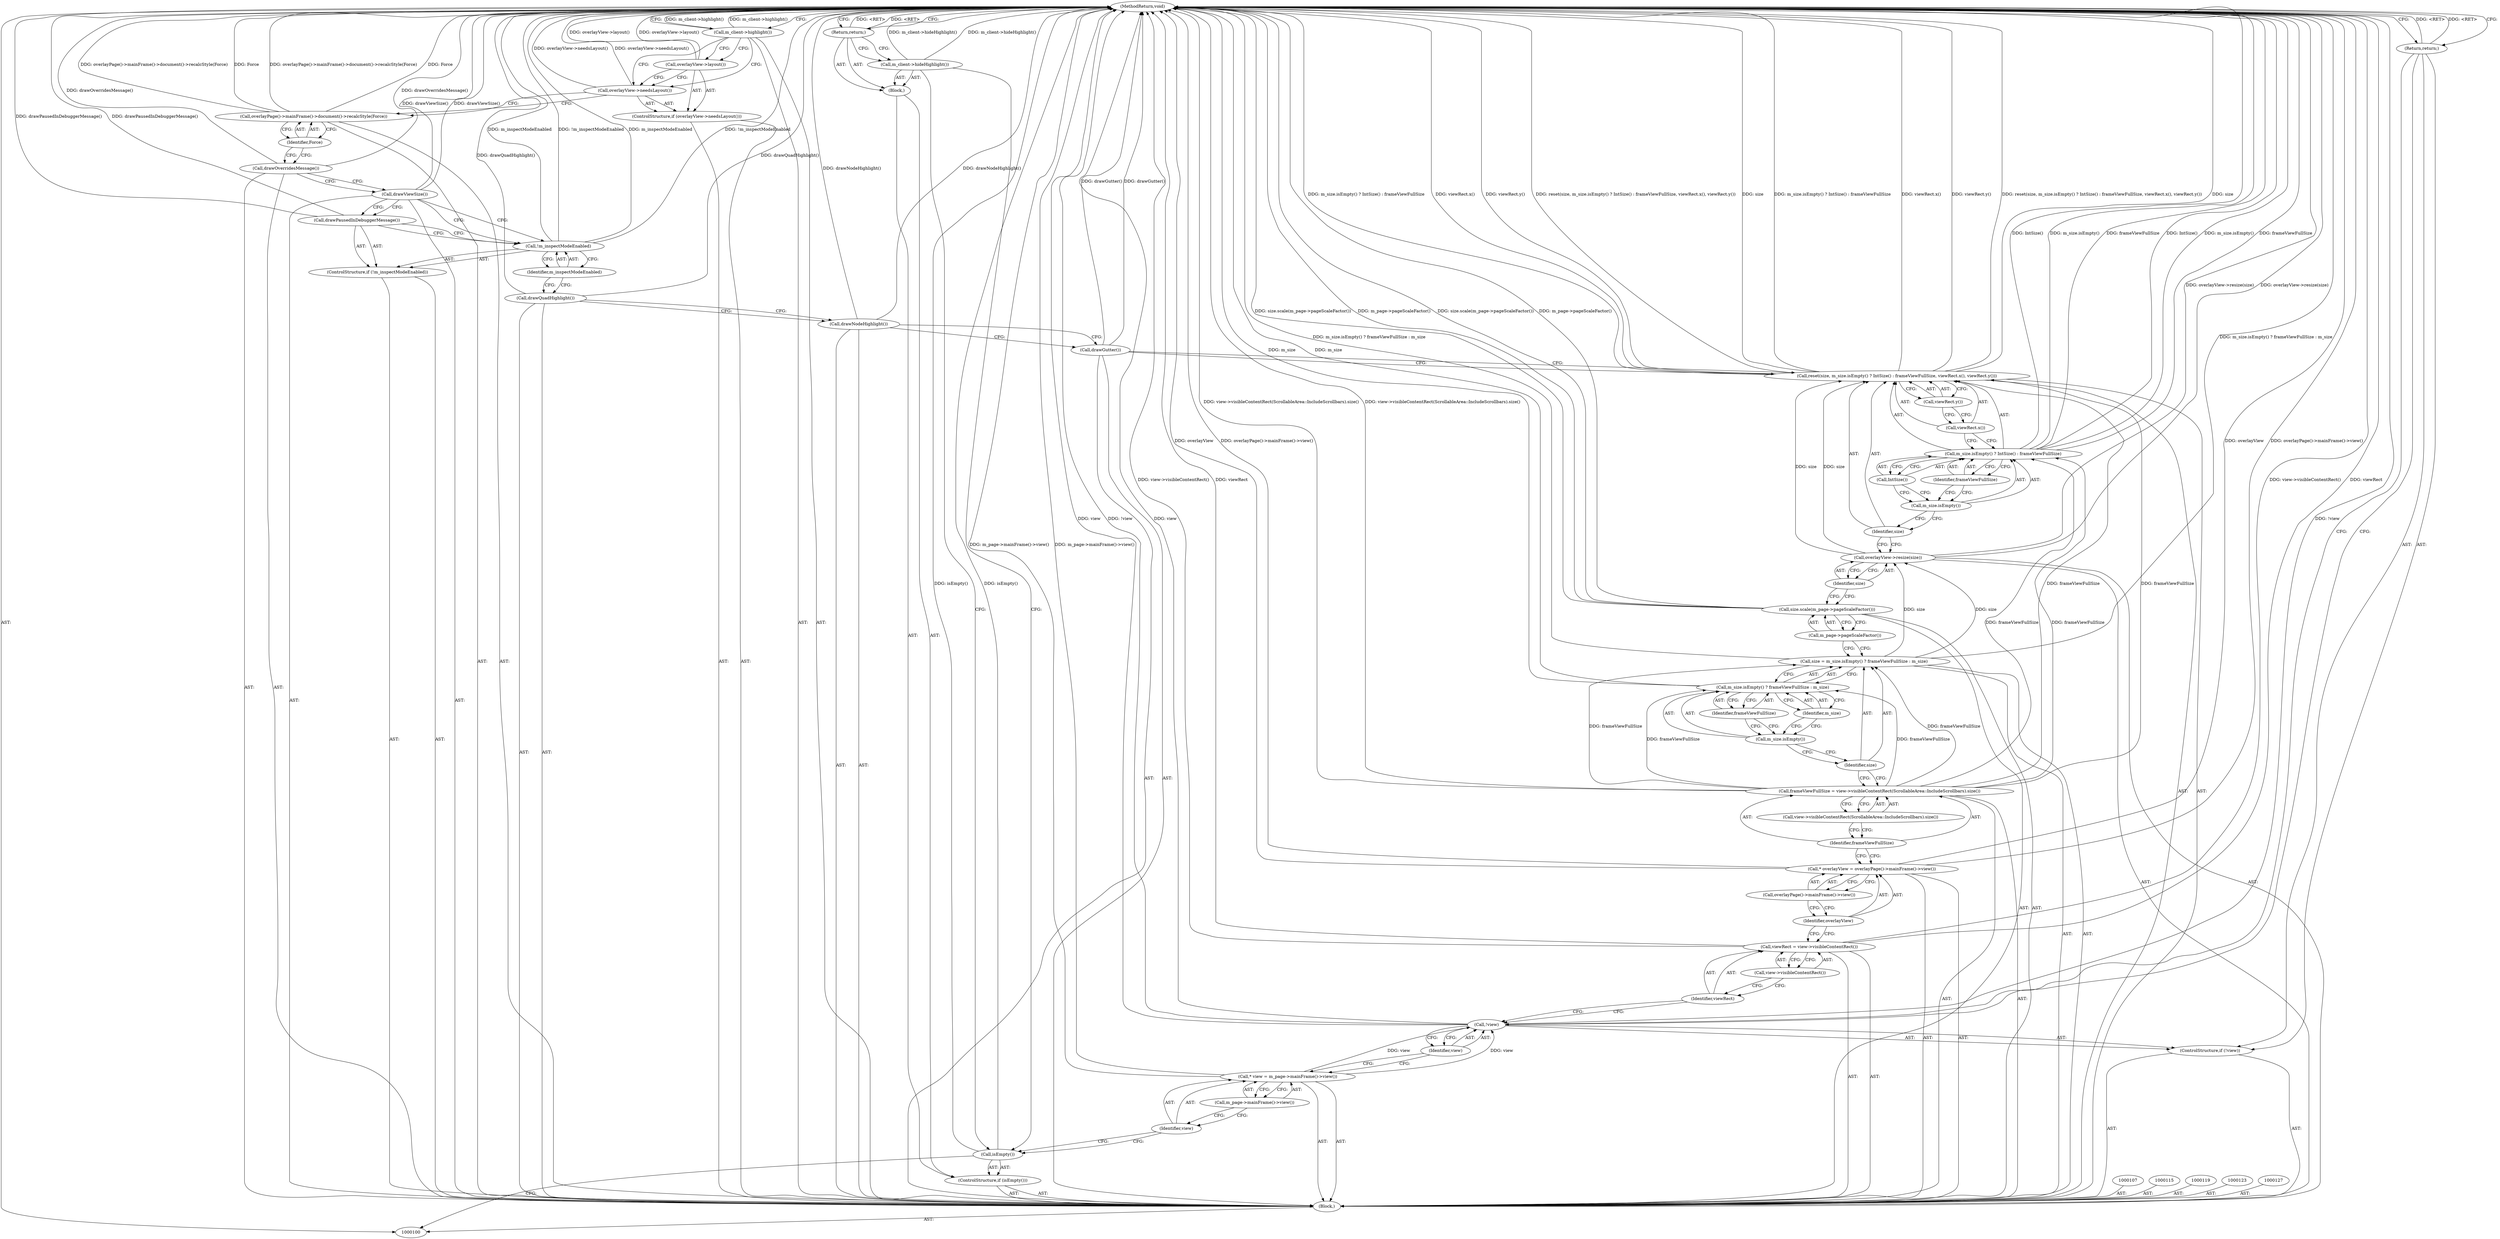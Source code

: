 digraph "1_Chrome_d4cd2b2c0953ad7e9fa988c234eb9361be80fe81_6" {
"1000161" [label="(MethodReturn,void)"];
"1000114" [label="(Return,return;)"];
"1000116" [label="(Call,viewRect = view->visibleContentRect())"];
"1000117" [label="(Identifier,viewRect)"];
"1000118" [label="(Call,view->visibleContentRect())"];
"1000120" [label="(Call,* overlayView = overlayPage()->mainFrame()->view())"];
"1000121" [label="(Identifier,overlayView)"];
"1000122" [label="(Call,overlayPage()->mainFrame()->view())"];
"1000124" [label="(Call,frameViewFullSize = view->visibleContentRect(ScrollableArea::IncludeScrollbars).size())"];
"1000125" [label="(Identifier,frameViewFullSize)"];
"1000126" [label="(Call,view->visibleContentRect(ScrollableArea::IncludeScrollbars).size())"];
"1000128" [label="(Call,size = m_size.isEmpty() ? frameViewFullSize : m_size)"];
"1000129" [label="(Identifier,size)"];
"1000130" [label="(Call,m_size.isEmpty() ? frameViewFullSize : m_size)"];
"1000131" [label="(Call,m_size.isEmpty())"];
"1000132" [label="(Identifier,frameViewFullSize)"];
"1000133" [label="(Identifier,m_size)"];
"1000135" [label="(Call,m_page->pageScaleFactor())"];
"1000134" [label="(Call,size.scale(m_page->pageScaleFactor()))"];
"1000137" [label="(Identifier,size)"];
"1000136" [label="(Call,overlayView->resize(size))"];
"1000139" [label="(Identifier,size)"];
"1000140" [label="(Call,m_size.isEmpty() ? IntSize() : frameViewFullSize)"];
"1000141" [label="(Call,m_size.isEmpty())"];
"1000142" [label="(Call,IntSize())"];
"1000138" [label="(Call,reset(size, m_size.isEmpty() ? IntSize() : frameViewFullSize, viewRect.x(), viewRect.y()))"];
"1000143" [label="(Identifier,frameViewFullSize)"];
"1000144" [label="(Call,viewRect.x())"];
"1000145" [label="(Call,viewRect.y())"];
"1000101" [label="(Block,)"];
"1000146" [label="(Call,drawGutter())"];
"1000147" [label="(Call,drawNodeHighlight())"];
"1000148" [label="(Call,drawQuadHighlight())"];
"1000151" [label="(Identifier,m_inspectModeEnabled)"];
"1000149" [label="(ControlStructure,if (!m_inspectModeEnabled))"];
"1000150" [label="(Call,!m_inspectModeEnabled)"];
"1000152" [label="(Call,drawPausedInDebuggerMessage())"];
"1000153" [label="(Call,drawViewSize())"];
"1000154" [label="(Call,drawOverridesMessage())"];
"1000155" [label="(Call,overlayPage()->mainFrame()->document()->recalcStyle(Force))"];
"1000156" [label="(Identifier,Force)"];
"1000104" [label="(Block,)"];
"1000102" [label="(ControlStructure,if (isEmpty()))"];
"1000103" [label="(Call,isEmpty())"];
"1000157" [label="(ControlStructure,if (overlayView->needsLayout()))"];
"1000158" [label="(Call,overlayView->needsLayout())"];
"1000159" [label="(Call,overlayView->layout())"];
"1000160" [label="(Call,m_client->highlight())"];
"1000105" [label="(Call,m_client->hideHighlight())"];
"1000106" [label="(Return,return;)"];
"1000108" [label="(Call,* view = m_page->mainFrame()->view())"];
"1000109" [label="(Identifier,view)"];
"1000110" [label="(Call,m_page->mainFrame()->view())"];
"1000111" [label="(ControlStructure,if (!view))"];
"1000112" [label="(Call,!view)"];
"1000113" [label="(Identifier,view)"];
"1000161" -> "1000100"  [label="AST: "];
"1000161" -> "1000106"  [label="CFG: "];
"1000161" -> "1000114"  [label="CFG: "];
"1000161" -> "1000160"  [label="CFG: "];
"1000140" -> "1000161"  [label="DDG: IntSize()"];
"1000140" -> "1000161"  [label="DDG: m_size.isEmpty()"];
"1000140" -> "1000161"  [label="DDG: frameViewFullSize"];
"1000150" -> "1000161"  [label="DDG: m_inspectModeEnabled"];
"1000150" -> "1000161"  [label="DDG: !m_inspectModeEnabled"];
"1000105" -> "1000161"  [label="DDG: m_client->hideHighlight()"];
"1000160" -> "1000161"  [label="DDG: m_client->highlight()"];
"1000120" -> "1000161"  [label="DDG: overlayView"];
"1000120" -> "1000161"  [label="DDG: overlayPage()->mainFrame()->view()"];
"1000148" -> "1000161"  [label="DDG: drawQuadHighlight()"];
"1000153" -> "1000161"  [label="DDG: drawViewSize()"];
"1000116" -> "1000161"  [label="DDG: view->visibleContentRect()"];
"1000116" -> "1000161"  [label="DDG: viewRect"];
"1000154" -> "1000161"  [label="DDG: drawOverridesMessage()"];
"1000146" -> "1000161"  [label="DDG: drawGutter()"];
"1000159" -> "1000161"  [label="DDG: overlayView->layout()"];
"1000128" -> "1000161"  [label="DDG: m_size.isEmpty() ? frameViewFullSize : m_size"];
"1000124" -> "1000161"  [label="DDG: view->visibleContentRect(ScrollableArea::IncludeScrollbars).size()"];
"1000138" -> "1000161"  [label="DDG: size"];
"1000138" -> "1000161"  [label="DDG: m_size.isEmpty() ? IntSize() : frameViewFullSize"];
"1000138" -> "1000161"  [label="DDG: viewRect.x()"];
"1000138" -> "1000161"  [label="DDG: viewRect.y()"];
"1000138" -> "1000161"  [label="DDG: reset(size, m_size.isEmpty() ? IntSize() : frameViewFullSize, viewRect.x(), viewRect.y())"];
"1000152" -> "1000161"  [label="DDG: drawPausedInDebuggerMessage()"];
"1000155" -> "1000161"  [label="DDG: overlayPage()->mainFrame()->document()->recalcStyle(Force)"];
"1000155" -> "1000161"  [label="DDG: Force"];
"1000134" -> "1000161"  [label="DDG: size.scale(m_page->pageScaleFactor())"];
"1000134" -> "1000161"  [label="DDG: m_page->pageScaleFactor()"];
"1000158" -> "1000161"  [label="DDG: overlayView->needsLayout()"];
"1000103" -> "1000161"  [label="DDG: isEmpty()"];
"1000130" -> "1000161"  [label="DDG: m_size"];
"1000112" -> "1000161"  [label="DDG: !view"];
"1000112" -> "1000161"  [label="DDG: view"];
"1000108" -> "1000161"  [label="DDG: m_page->mainFrame()->view()"];
"1000136" -> "1000161"  [label="DDG: overlayView->resize(size)"];
"1000147" -> "1000161"  [label="DDG: drawNodeHighlight()"];
"1000106" -> "1000161"  [label="DDG: <RET>"];
"1000114" -> "1000161"  [label="DDG: <RET>"];
"1000114" -> "1000111"  [label="AST: "];
"1000114" -> "1000112"  [label="CFG: "];
"1000161" -> "1000114"  [label="CFG: "];
"1000114" -> "1000161"  [label="DDG: <RET>"];
"1000116" -> "1000101"  [label="AST: "];
"1000116" -> "1000118"  [label="CFG: "];
"1000117" -> "1000116"  [label="AST: "];
"1000118" -> "1000116"  [label="AST: "];
"1000121" -> "1000116"  [label="CFG: "];
"1000116" -> "1000161"  [label="DDG: view->visibleContentRect()"];
"1000116" -> "1000161"  [label="DDG: viewRect"];
"1000117" -> "1000116"  [label="AST: "];
"1000117" -> "1000112"  [label="CFG: "];
"1000118" -> "1000117"  [label="CFG: "];
"1000118" -> "1000116"  [label="AST: "];
"1000118" -> "1000117"  [label="CFG: "];
"1000116" -> "1000118"  [label="CFG: "];
"1000120" -> "1000101"  [label="AST: "];
"1000120" -> "1000122"  [label="CFG: "];
"1000121" -> "1000120"  [label="AST: "];
"1000122" -> "1000120"  [label="AST: "];
"1000125" -> "1000120"  [label="CFG: "];
"1000120" -> "1000161"  [label="DDG: overlayView"];
"1000120" -> "1000161"  [label="DDG: overlayPage()->mainFrame()->view()"];
"1000121" -> "1000120"  [label="AST: "];
"1000121" -> "1000116"  [label="CFG: "];
"1000122" -> "1000121"  [label="CFG: "];
"1000122" -> "1000120"  [label="AST: "];
"1000122" -> "1000121"  [label="CFG: "];
"1000120" -> "1000122"  [label="CFG: "];
"1000124" -> "1000101"  [label="AST: "];
"1000124" -> "1000126"  [label="CFG: "];
"1000125" -> "1000124"  [label="AST: "];
"1000126" -> "1000124"  [label="AST: "];
"1000129" -> "1000124"  [label="CFG: "];
"1000124" -> "1000161"  [label="DDG: view->visibleContentRect(ScrollableArea::IncludeScrollbars).size()"];
"1000124" -> "1000128"  [label="DDG: frameViewFullSize"];
"1000124" -> "1000130"  [label="DDG: frameViewFullSize"];
"1000124" -> "1000138"  [label="DDG: frameViewFullSize"];
"1000124" -> "1000140"  [label="DDG: frameViewFullSize"];
"1000125" -> "1000124"  [label="AST: "];
"1000125" -> "1000120"  [label="CFG: "];
"1000126" -> "1000125"  [label="CFG: "];
"1000126" -> "1000124"  [label="AST: "];
"1000126" -> "1000125"  [label="CFG: "];
"1000124" -> "1000126"  [label="CFG: "];
"1000128" -> "1000101"  [label="AST: "];
"1000128" -> "1000130"  [label="CFG: "];
"1000129" -> "1000128"  [label="AST: "];
"1000130" -> "1000128"  [label="AST: "];
"1000135" -> "1000128"  [label="CFG: "];
"1000128" -> "1000161"  [label="DDG: m_size.isEmpty() ? frameViewFullSize : m_size"];
"1000124" -> "1000128"  [label="DDG: frameViewFullSize"];
"1000128" -> "1000136"  [label="DDG: size"];
"1000129" -> "1000128"  [label="AST: "];
"1000129" -> "1000124"  [label="CFG: "];
"1000131" -> "1000129"  [label="CFG: "];
"1000130" -> "1000128"  [label="AST: "];
"1000130" -> "1000132"  [label="CFG: "];
"1000130" -> "1000133"  [label="CFG: "];
"1000131" -> "1000130"  [label="AST: "];
"1000132" -> "1000130"  [label="AST: "];
"1000133" -> "1000130"  [label="AST: "];
"1000128" -> "1000130"  [label="CFG: "];
"1000130" -> "1000161"  [label="DDG: m_size"];
"1000124" -> "1000130"  [label="DDG: frameViewFullSize"];
"1000131" -> "1000130"  [label="AST: "];
"1000131" -> "1000129"  [label="CFG: "];
"1000132" -> "1000131"  [label="CFG: "];
"1000133" -> "1000131"  [label="CFG: "];
"1000132" -> "1000130"  [label="AST: "];
"1000132" -> "1000131"  [label="CFG: "];
"1000130" -> "1000132"  [label="CFG: "];
"1000133" -> "1000130"  [label="AST: "];
"1000133" -> "1000131"  [label="CFG: "];
"1000130" -> "1000133"  [label="CFG: "];
"1000135" -> "1000134"  [label="AST: "];
"1000135" -> "1000128"  [label="CFG: "];
"1000134" -> "1000135"  [label="CFG: "];
"1000134" -> "1000101"  [label="AST: "];
"1000134" -> "1000135"  [label="CFG: "];
"1000135" -> "1000134"  [label="AST: "];
"1000137" -> "1000134"  [label="CFG: "];
"1000134" -> "1000161"  [label="DDG: size.scale(m_page->pageScaleFactor())"];
"1000134" -> "1000161"  [label="DDG: m_page->pageScaleFactor()"];
"1000137" -> "1000136"  [label="AST: "];
"1000137" -> "1000134"  [label="CFG: "];
"1000136" -> "1000137"  [label="CFG: "];
"1000136" -> "1000101"  [label="AST: "];
"1000136" -> "1000137"  [label="CFG: "];
"1000137" -> "1000136"  [label="AST: "];
"1000139" -> "1000136"  [label="CFG: "];
"1000136" -> "1000161"  [label="DDG: overlayView->resize(size)"];
"1000128" -> "1000136"  [label="DDG: size"];
"1000136" -> "1000138"  [label="DDG: size"];
"1000139" -> "1000138"  [label="AST: "];
"1000139" -> "1000136"  [label="CFG: "];
"1000141" -> "1000139"  [label="CFG: "];
"1000140" -> "1000138"  [label="AST: "];
"1000140" -> "1000142"  [label="CFG: "];
"1000140" -> "1000143"  [label="CFG: "];
"1000141" -> "1000140"  [label="AST: "];
"1000142" -> "1000140"  [label="AST: "];
"1000143" -> "1000140"  [label="AST: "];
"1000144" -> "1000140"  [label="CFG: "];
"1000140" -> "1000161"  [label="DDG: IntSize()"];
"1000140" -> "1000161"  [label="DDG: m_size.isEmpty()"];
"1000140" -> "1000161"  [label="DDG: frameViewFullSize"];
"1000124" -> "1000140"  [label="DDG: frameViewFullSize"];
"1000141" -> "1000140"  [label="AST: "];
"1000141" -> "1000139"  [label="CFG: "];
"1000142" -> "1000141"  [label="CFG: "];
"1000143" -> "1000141"  [label="CFG: "];
"1000142" -> "1000140"  [label="AST: "];
"1000142" -> "1000141"  [label="CFG: "];
"1000140" -> "1000142"  [label="CFG: "];
"1000138" -> "1000101"  [label="AST: "];
"1000138" -> "1000145"  [label="CFG: "];
"1000139" -> "1000138"  [label="AST: "];
"1000140" -> "1000138"  [label="AST: "];
"1000144" -> "1000138"  [label="AST: "];
"1000145" -> "1000138"  [label="AST: "];
"1000146" -> "1000138"  [label="CFG: "];
"1000138" -> "1000161"  [label="DDG: size"];
"1000138" -> "1000161"  [label="DDG: m_size.isEmpty() ? IntSize() : frameViewFullSize"];
"1000138" -> "1000161"  [label="DDG: viewRect.x()"];
"1000138" -> "1000161"  [label="DDG: viewRect.y()"];
"1000138" -> "1000161"  [label="DDG: reset(size, m_size.isEmpty() ? IntSize() : frameViewFullSize, viewRect.x(), viewRect.y())"];
"1000136" -> "1000138"  [label="DDG: size"];
"1000124" -> "1000138"  [label="DDG: frameViewFullSize"];
"1000143" -> "1000140"  [label="AST: "];
"1000143" -> "1000141"  [label="CFG: "];
"1000140" -> "1000143"  [label="CFG: "];
"1000144" -> "1000138"  [label="AST: "];
"1000144" -> "1000140"  [label="CFG: "];
"1000145" -> "1000144"  [label="CFG: "];
"1000145" -> "1000138"  [label="AST: "];
"1000145" -> "1000144"  [label="CFG: "];
"1000138" -> "1000145"  [label="CFG: "];
"1000101" -> "1000100"  [label="AST: "];
"1000102" -> "1000101"  [label="AST: "];
"1000107" -> "1000101"  [label="AST: "];
"1000108" -> "1000101"  [label="AST: "];
"1000111" -> "1000101"  [label="AST: "];
"1000115" -> "1000101"  [label="AST: "];
"1000116" -> "1000101"  [label="AST: "];
"1000119" -> "1000101"  [label="AST: "];
"1000120" -> "1000101"  [label="AST: "];
"1000123" -> "1000101"  [label="AST: "];
"1000124" -> "1000101"  [label="AST: "];
"1000127" -> "1000101"  [label="AST: "];
"1000128" -> "1000101"  [label="AST: "];
"1000134" -> "1000101"  [label="AST: "];
"1000136" -> "1000101"  [label="AST: "];
"1000138" -> "1000101"  [label="AST: "];
"1000146" -> "1000101"  [label="AST: "];
"1000147" -> "1000101"  [label="AST: "];
"1000148" -> "1000101"  [label="AST: "];
"1000149" -> "1000101"  [label="AST: "];
"1000153" -> "1000101"  [label="AST: "];
"1000154" -> "1000101"  [label="AST: "];
"1000155" -> "1000101"  [label="AST: "];
"1000157" -> "1000101"  [label="AST: "];
"1000160" -> "1000101"  [label="AST: "];
"1000146" -> "1000101"  [label="AST: "];
"1000146" -> "1000138"  [label="CFG: "];
"1000147" -> "1000146"  [label="CFG: "];
"1000146" -> "1000161"  [label="DDG: drawGutter()"];
"1000147" -> "1000101"  [label="AST: "];
"1000147" -> "1000146"  [label="CFG: "];
"1000148" -> "1000147"  [label="CFG: "];
"1000147" -> "1000161"  [label="DDG: drawNodeHighlight()"];
"1000148" -> "1000101"  [label="AST: "];
"1000148" -> "1000147"  [label="CFG: "];
"1000151" -> "1000148"  [label="CFG: "];
"1000148" -> "1000161"  [label="DDG: drawQuadHighlight()"];
"1000151" -> "1000150"  [label="AST: "];
"1000151" -> "1000148"  [label="CFG: "];
"1000150" -> "1000151"  [label="CFG: "];
"1000149" -> "1000101"  [label="AST: "];
"1000150" -> "1000149"  [label="AST: "];
"1000152" -> "1000149"  [label="AST: "];
"1000150" -> "1000149"  [label="AST: "];
"1000150" -> "1000151"  [label="CFG: "];
"1000151" -> "1000150"  [label="AST: "];
"1000152" -> "1000150"  [label="CFG: "];
"1000153" -> "1000150"  [label="CFG: "];
"1000150" -> "1000161"  [label="DDG: m_inspectModeEnabled"];
"1000150" -> "1000161"  [label="DDG: !m_inspectModeEnabled"];
"1000152" -> "1000149"  [label="AST: "];
"1000152" -> "1000150"  [label="CFG: "];
"1000153" -> "1000152"  [label="CFG: "];
"1000152" -> "1000161"  [label="DDG: drawPausedInDebuggerMessage()"];
"1000153" -> "1000101"  [label="AST: "];
"1000153" -> "1000152"  [label="CFG: "];
"1000153" -> "1000150"  [label="CFG: "];
"1000154" -> "1000153"  [label="CFG: "];
"1000153" -> "1000161"  [label="DDG: drawViewSize()"];
"1000154" -> "1000101"  [label="AST: "];
"1000154" -> "1000153"  [label="CFG: "];
"1000156" -> "1000154"  [label="CFG: "];
"1000154" -> "1000161"  [label="DDG: drawOverridesMessage()"];
"1000155" -> "1000101"  [label="AST: "];
"1000155" -> "1000156"  [label="CFG: "];
"1000156" -> "1000155"  [label="AST: "];
"1000158" -> "1000155"  [label="CFG: "];
"1000155" -> "1000161"  [label="DDG: overlayPage()->mainFrame()->document()->recalcStyle(Force)"];
"1000155" -> "1000161"  [label="DDG: Force"];
"1000156" -> "1000155"  [label="AST: "];
"1000156" -> "1000154"  [label="CFG: "];
"1000155" -> "1000156"  [label="CFG: "];
"1000104" -> "1000102"  [label="AST: "];
"1000105" -> "1000104"  [label="AST: "];
"1000106" -> "1000104"  [label="AST: "];
"1000102" -> "1000101"  [label="AST: "];
"1000103" -> "1000102"  [label="AST: "];
"1000104" -> "1000102"  [label="AST: "];
"1000103" -> "1000102"  [label="AST: "];
"1000103" -> "1000100"  [label="CFG: "];
"1000105" -> "1000103"  [label="CFG: "];
"1000109" -> "1000103"  [label="CFG: "];
"1000103" -> "1000161"  [label="DDG: isEmpty()"];
"1000157" -> "1000101"  [label="AST: "];
"1000158" -> "1000157"  [label="AST: "];
"1000159" -> "1000157"  [label="AST: "];
"1000158" -> "1000157"  [label="AST: "];
"1000158" -> "1000155"  [label="CFG: "];
"1000159" -> "1000158"  [label="CFG: "];
"1000160" -> "1000158"  [label="CFG: "];
"1000158" -> "1000161"  [label="DDG: overlayView->needsLayout()"];
"1000159" -> "1000157"  [label="AST: "];
"1000159" -> "1000158"  [label="CFG: "];
"1000160" -> "1000159"  [label="CFG: "];
"1000159" -> "1000161"  [label="DDG: overlayView->layout()"];
"1000160" -> "1000101"  [label="AST: "];
"1000160" -> "1000159"  [label="CFG: "];
"1000160" -> "1000158"  [label="CFG: "];
"1000161" -> "1000160"  [label="CFG: "];
"1000160" -> "1000161"  [label="DDG: m_client->highlight()"];
"1000105" -> "1000104"  [label="AST: "];
"1000105" -> "1000103"  [label="CFG: "];
"1000106" -> "1000105"  [label="CFG: "];
"1000105" -> "1000161"  [label="DDG: m_client->hideHighlight()"];
"1000106" -> "1000104"  [label="AST: "];
"1000106" -> "1000105"  [label="CFG: "];
"1000161" -> "1000106"  [label="CFG: "];
"1000106" -> "1000161"  [label="DDG: <RET>"];
"1000108" -> "1000101"  [label="AST: "];
"1000108" -> "1000110"  [label="CFG: "];
"1000109" -> "1000108"  [label="AST: "];
"1000110" -> "1000108"  [label="AST: "];
"1000113" -> "1000108"  [label="CFG: "];
"1000108" -> "1000161"  [label="DDG: m_page->mainFrame()->view()"];
"1000108" -> "1000112"  [label="DDG: view"];
"1000109" -> "1000108"  [label="AST: "];
"1000109" -> "1000103"  [label="CFG: "];
"1000110" -> "1000109"  [label="CFG: "];
"1000110" -> "1000108"  [label="AST: "];
"1000110" -> "1000109"  [label="CFG: "];
"1000108" -> "1000110"  [label="CFG: "];
"1000111" -> "1000101"  [label="AST: "];
"1000112" -> "1000111"  [label="AST: "];
"1000114" -> "1000111"  [label="AST: "];
"1000112" -> "1000111"  [label="AST: "];
"1000112" -> "1000113"  [label="CFG: "];
"1000113" -> "1000112"  [label="AST: "];
"1000114" -> "1000112"  [label="CFG: "];
"1000117" -> "1000112"  [label="CFG: "];
"1000112" -> "1000161"  [label="DDG: !view"];
"1000112" -> "1000161"  [label="DDG: view"];
"1000108" -> "1000112"  [label="DDG: view"];
"1000113" -> "1000112"  [label="AST: "];
"1000113" -> "1000108"  [label="CFG: "];
"1000112" -> "1000113"  [label="CFG: "];
}
